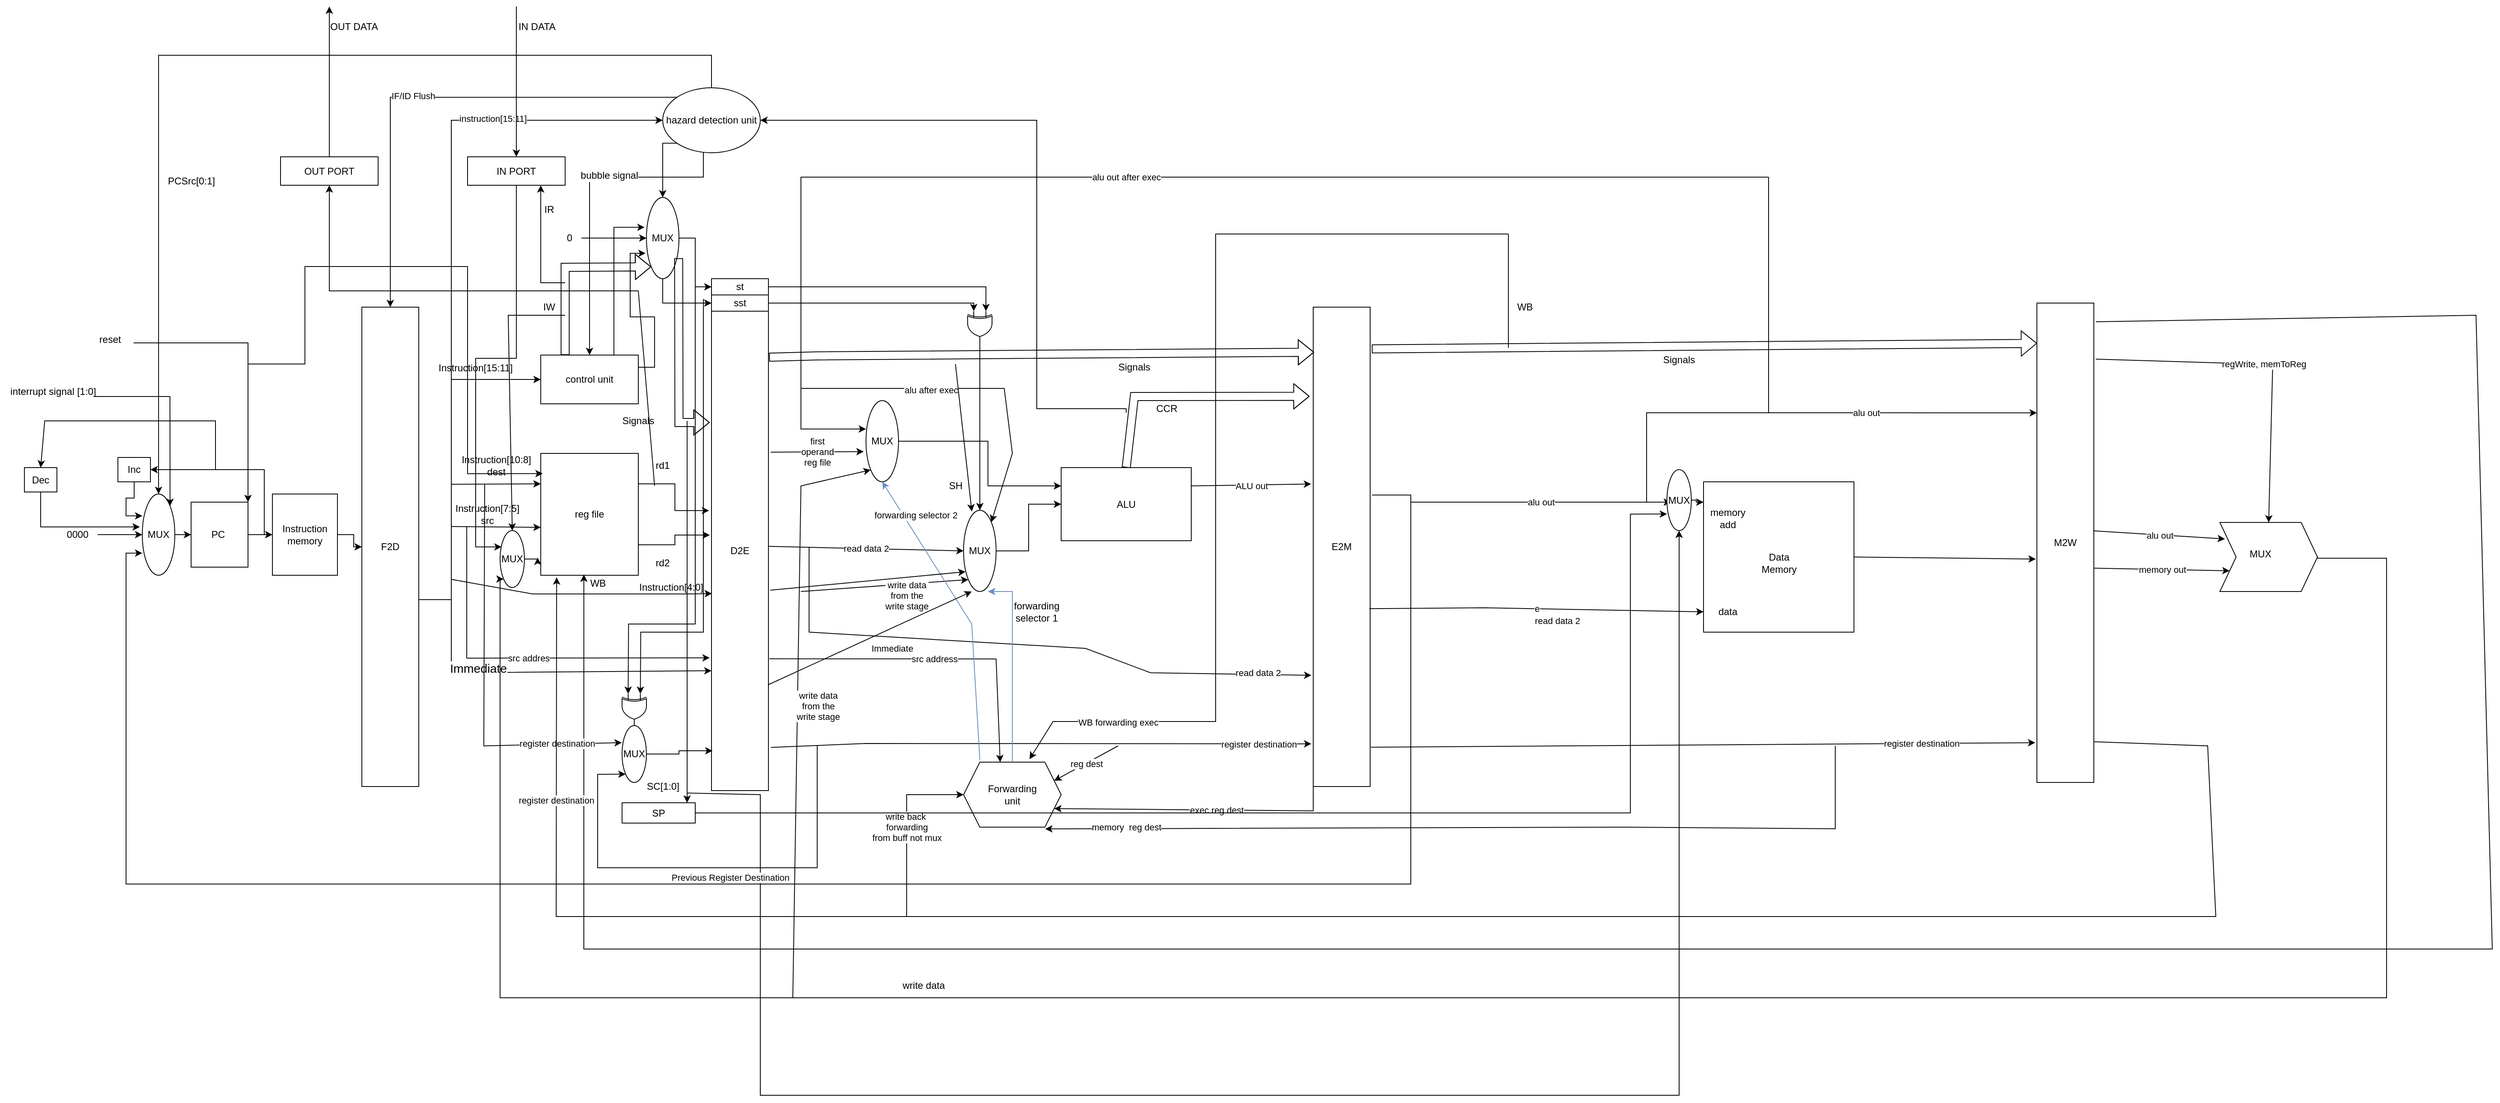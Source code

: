 <mxfile version="20.6.2" type="device"><diagram id="p5TDg2rlK2qyHOar7vgI" name="Page-1"><mxGraphModel dx="913" dy="1560" grid="1" gridSize="10" guides="1" tooltips="1" connect="1" arrows="1" fold="1" page="1" pageScale="1" pageWidth="827" pageHeight="1169" math="0" shadow="0"><root><mxCell id="0"/><mxCell id="1" parent="0"/><mxCell id="n126W8uric8WvCQMiSL4-3" style="edgeStyle=orthogonalEdgeStyle;rounded=0;orthogonalLoop=1;jettySize=auto;html=1;" parent="1" source="n126W8uric8WvCQMiSL4-2" target="n126W8uric8WvCQMiSL4-4" edge="1"><mxGeometry relative="1" as="geometry"><mxPoint x="390" y="-95" as="targetPoint"/></mxGeometry></mxCell><mxCell id="n126W8uric8WvCQMiSL4-2" value="PC&amp;nbsp;" style="rounded=0;whiteSpace=wrap;html=1;" parent="1" vertex="1"><mxGeometry x="340" y="-150" width="70" height="80" as="geometry"/></mxCell><mxCell id="n126W8uric8WvCQMiSL4-5" style="edgeStyle=orthogonalEdgeStyle;rounded=0;orthogonalLoop=1;jettySize=auto;html=1;" parent="1" source="n126W8uric8WvCQMiSL4-4" target="n126W8uric8WvCQMiSL4-6" edge="1"><mxGeometry relative="1" as="geometry"><mxPoint x="610" y="-95" as="targetPoint"/></mxGeometry></mxCell><mxCell id="n126W8uric8WvCQMiSL4-4" value="Instruction memory" style="rounded=0;whiteSpace=wrap;html=1;" parent="1" vertex="1"><mxGeometry x="440" y="-160" width="80" height="100" as="geometry"/></mxCell><mxCell id="gqgyShzYbFUTW74rKtYK-1" style="edgeStyle=orthogonalEdgeStyle;rounded=0;orthogonalLoop=1;jettySize=auto;html=1;entryX=0;entryY=0.5;entryDx=0;entryDy=0;" parent="1" source="n126W8uric8WvCQMiSL4-6" target="n126W8uric8WvCQMiSL4-8" edge="1"><mxGeometry relative="1" as="geometry"><mxPoint x="660" y="-190.0" as="targetPoint"/><Array as="points"><mxPoint x="660" y="-30"/><mxPoint x="660" y="-301"/></Array></mxGeometry></mxCell><mxCell id="n126W8uric8WvCQMiSL4-6" value="F2D" style="rounded=0;whiteSpace=wrap;html=1;" parent="1" vertex="1"><mxGeometry x="550" y="-390" width="70" height="590" as="geometry"/></mxCell><mxCell id="gqgyShzYbFUTW74rKtYK-13" style="edgeStyle=orthogonalEdgeStyle;rounded=0;orthogonalLoop=1;jettySize=auto;html=1;exitX=1;exitY=0.25;exitDx=0;exitDy=0;entryX=-0.025;entryY=0.687;entryDx=0;entryDy=0;entryPerimeter=0;" parent="1" source="n126W8uric8WvCQMiSL4-8" target="4N-oUYuniwm9uYPQTSX7-17" edge="1"><mxGeometry relative="1" as="geometry"/></mxCell><mxCell id="gqgyShzYbFUTW74rKtYK-14" style="edgeStyle=orthogonalEdgeStyle;rounded=0;orthogonalLoop=1;jettySize=auto;html=1;exitX=0.75;exitY=0;exitDx=0;exitDy=0;entryX=-0.056;entryY=0.367;entryDx=0;entryDy=0;entryPerimeter=0;" parent="1" source="n126W8uric8WvCQMiSL4-8" target="4N-oUYuniwm9uYPQTSX7-17" edge="1"><mxGeometry relative="1" as="geometry"><Array as="points"><mxPoint x="860" y="-488"/></Array></mxGeometry></mxCell><mxCell id="n126W8uric8WvCQMiSL4-8" value="control unit" style="rounded=0;whiteSpace=wrap;html=1;" parent="1" vertex="1"><mxGeometry x="770" y="-331" width="120" height="60" as="geometry"/></mxCell><mxCell id="gqgyShzYbFUTW74rKtYK-9" style="edgeStyle=orthogonalEdgeStyle;rounded=0;orthogonalLoop=1;jettySize=auto;html=1;exitX=1;exitY=0.25;exitDx=0;exitDy=0;entryX=-0.043;entryY=0.416;entryDx=0;entryDy=0;entryPerimeter=0;" parent="1" source="n126W8uric8WvCQMiSL4-9" target="gqgyShzYbFUTW74rKtYK-7" edge="1"><mxGeometry relative="1" as="geometry"/></mxCell><mxCell id="gqgyShzYbFUTW74rKtYK-10" style="edgeStyle=orthogonalEdgeStyle;rounded=0;orthogonalLoop=1;jettySize=auto;html=1;exitX=1;exitY=0.75;exitDx=0;exitDy=0;entryX=-0.029;entryY=0.467;entryDx=0;entryDy=0;entryPerimeter=0;" parent="1" source="n126W8uric8WvCQMiSL4-9" target="gqgyShzYbFUTW74rKtYK-7" edge="1"><mxGeometry relative="1" as="geometry"/></mxCell><mxCell id="n126W8uric8WvCQMiSL4-9" value="reg file" style="rounded=0;whiteSpace=wrap;html=1;" parent="1" vertex="1"><mxGeometry x="770" y="-210" width="120" height="150" as="geometry"/></mxCell><mxCell id="4N-oUYuniwm9uYPQTSX7-5" style="edgeStyle=orthogonalEdgeStyle;rounded=0;orthogonalLoop=1;jettySize=auto;html=1;exitX=0;exitY=1;exitDx=0;exitDy=0;entryX=0;entryY=0.5;entryDx=0;entryDy=0;" parent="1" source="n126W8uric8WvCQMiSL4-11" target="6Qo2GlIbSzZsVWFJ3b2N-23" edge="1"><mxGeometry relative="1" as="geometry"><Array as="points"><mxPoint x="660" y="-620"/></Array></mxGeometry></mxCell><mxCell id="4N-oUYuniwm9uYPQTSX7-6" value="instruction[15:11]" style="edgeLabel;html=1;align=center;verticalAlign=middle;resizable=0;points=[];" parent="4N-oUYuniwm9uYPQTSX7-5" vertex="1" connectable="0"><mxGeometry x="0.277" y="2" relative="1" as="geometry"><mxPoint as="offset"/></mxGeometry></mxCell><mxCell id="n126W8uric8WvCQMiSL4-11" value="Instruction[15:11]" style="text;html=1;strokeColor=none;fillColor=none;align=center;verticalAlign=middle;whiteSpace=wrap;rounded=0;" parent="1" vertex="1"><mxGeometry x="660" y="-330" width="60" height="30" as="geometry"/></mxCell><mxCell id="gqgyShzYbFUTW74rKtYK-3" value="" style="endArrow=classic;html=1;rounded=0;entryX=0;entryY=0.25;entryDx=0;entryDy=0;" parent="1" target="n126W8uric8WvCQMiSL4-9" edge="1"><mxGeometry width="50" height="50" relative="1" as="geometry"><mxPoint x="660" y="-172" as="sourcePoint"/><mxPoint x="770" y="-220" as="targetPoint"/><Array as="points"/></mxGeometry></mxCell><mxCell id="gqgyShzYbFUTW74rKtYK-4" value="Instruction[10:8]&lt;br&gt;dest" style="text;html=1;align=center;verticalAlign=middle;resizable=0;points=[];autosize=1;strokeColor=none;fillColor=none;" parent="1" vertex="1"><mxGeometry x="660" y="-215" width="110" height="40" as="geometry"/></mxCell><mxCell id="gqgyShzYbFUTW74rKtYK-5" value="" style="endArrow=classic;html=1;rounded=0;entryX=0;entryY=0.607;entryDx=0;entryDy=0;entryPerimeter=0;" parent="1" target="n126W8uric8WvCQMiSL4-9" edge="1"><mxGeometry width="50" height="50" relative="1" as="geometry"><mxPoint x="660" y="-120" as="sourcePoint"/><mxPoint x="770" y="-150" as="targetPoint"/></mxGeometry></mxCell><mxCell id="gqgyShzYbFUTW74rKtYK-7" value="D2E" style="rounded=0;whiteSpace=wrap;html=1;" parent="1" vertex="1"><mxGeometry x="980" y="-385" width="70" height="590" as="geometry"/></mxCell><mxCell id="XLmhhf_vVz1A_LWR5ULn-1" style="edgeStyle=orthogonalEdgeStyle;rounded=0;orthogonalLoop=1;jettySize=auto;html=1;entryX=0;entryY=0.75;entryDx=0;entryDy=0;entryPerimeter=0;" edge="1" parent="1" source="gqgyShzYbFUTW74rKtYK-11" target="XLmhhf_vVz1A_LWR5ULn-3"><mxGeometry relative="1" as="geometry"><mxPoint x="1270" y="-380" as="targetPoint"/><Array as="points"><mxPoint x="1303" y="-395"/></Array></mxGeometry></mxCell><mxCell id="gqgyShzYbFUTW74rKtYK-11" value="sst" style="rounded=0;whiteSpace=wrap;html=1;" parent="1" vertex="1"><mxGeometry x="980" y="-405" width="70" height="20" as="geometry"/></mxCell><mxCell id="gqgyShzYbFUTW74rKtYK-24" style="edgeStyle=orthogonalEdgeStyle;rounded=0;orthogonalLoop=1;jettySize=auto;html=1;exitX=1;exitY=0.5;exitDx=0;exitDy=0;entryX=0;entryY=0.25;entryDx=0;entryDy=0;fontSize=15;entryPerimeter=0;" parent="1" source="gqgyShzYbFUTW74rKtYK-12" target="XLmhhf_vVz1A_LWR5ULn-3" edge="1"><mxGeometry relative="1" as="geometry"/></mxCell><mxCell id="gqgyShzYbFUTW74rKtYK-12" value="st" style="rounded=0;whiteSpace=wrap;html=1;" parent="1" vertex="1"><mxGeometry x="980" y="-425" width="70" height="20" as="geometry"/></mxCell><mxCell id="gqgyShzYbFUTW74rKtYK-32" style="edgeStyle=orthogonalEdgeStyle;rounded=0;orthogonalLoop=1;jettySize=auto;html=1;entryX=0;entryY=0.727;entryDx=0;entryDy=0;entryPerimeter=0;fontSize=15;exitX=1.034;exitY=0.392;exitDx=0;exitDy=0;exitPerimeter=0;" parent="1" source="6Qo2GlIbSzZsVWFJ3b2N-3" target="gqgyShzYbFUTW74rKtYK-26" edge="1"><mxGeometry relative="1" as="geometry"><Array as="points"><mxPoint x="1840" y="-159"/><mxPoint x="1840" y="320"/><mxPoint x="260" y="320"/><mxPoint x="260" y="-87"/></Array><mxPoint x="1820" y="-170" as="sourcePoint"/></mxGeometry></mxCell><mxCell id="gqgyShzYbFUTW74rKtYK-16" value="ALU" style="rounded=0;whiteSpace=wrap;html=1;" parent="1" vertex="1"><mxGeometry x="1410" y="-192.5" width="160" height="90" as="geometry"/></mxCell><mxCell id="gqgyShzYbFUTW74rKtYK-18" style="edgeStyle=orthogonalEdgeStyle;rounded=0;orthogonalLoop=1;jettySize=auto;html=1;entryX=0;entryY=0.5;entryDx=0;entryDy=0;" parent="1" source="gqgyShzYbFUTW74rKtYK-17" target="gqgyShzYbFUTW74rKtYK-16" edge="1"><mxGeometry relative="1" as="geometry"><mxPoint x="1230" y="-180" as="targetPoint"/></mxGeometry></mxCell><mxCell id="gqgyShzYbFUTW74rKtYK-17" value="MUX" style="ellipse;whiteSpace=wrap;html=1;" parent="1" vertex="1"><mxGeometry x="1290" y="-140" width="40" height="100" as="geometry"/></mxCell><mxCell id="gqgyShzYbFUTW74rKtYK-21" value="" style="endArrow=classic;html=1;rounded=0;entryX=0;entryY=0.75;entryDx=0;entryDy=0;" parent="1" target="gqgyShzYbFUTW74rKtYK-7" edge="1"><mxGeometry width="50" height="50" relative="1" as="geometry"><mxPoint x="660" y="-100" as="sourcePoint"/><mxPoint x="1160" y="-110" as="targetPoint"/><Array as="points"><mxPoint x="660" y="60"/></Array></mxGeometry></mxCell><mxCell id="gqgyShzYbFUTW74rKtYK-23" value="Immediate" style="edgeLabel;html=1;align=center;verticalAlign=middle;resizable=0;points=[];fontSize=15;" parent="gqgyShzYbFUTW74rKtYK-21" vertex="1" connectable="0"><mxGeometry x="-0.198" y="6" relative="1" as="geometry"><mxPoint as="offset"/></mxGeometry></mxCell><mxCell id="gqgyShzYbFUTW74rKtYK-27" style="edgeStyle=orthogonalEdgeStyle;rounded=0;orthogonalLoop=1;jettySize=auto;html=1;entryX=0;entryY=0.5;entryDx=0;entryDy=0;fontSize=15;" parent="1" source="gqgyShzYbFUTW74rKtYK-26" target="n126W8uric8WvCQMiSL4-2" edge="1"><mxGeometry relative="1" as="geometry"/></mxCell><mxCell id="gqgyShzYbFUTW74rKtYK-26" value="MUX" style="ellipse;whiteSpace=wrap;html=1;" parent="1" vertex="1"><mxGeometry x="280" y="-160" width="40" height="100" as="geometry"/></mxCell><mxCell id="gqgyShzYbFUTW74rKtYK-30" style="edgeStyle=orthogonalEdgeStyle;rounded=0;orthogonalLoop=1;jettySize=auto;html=1;exitX=0.5;exitY=1;exitDx=0;exitDy=0;entryX=0;entryY=0.269;entryDx=0;entryDy=0;entryPerimeter=0;fontSize=15;" parent="1" source="gqgyShzYbFUTW74rKtYK-28" target="gqgyShzYbFUTW74rKtYK-26" edge="1"><mxGeometry relative="1" as="geometry"/></mxCell><mxCell id="gqgyShzYbFUTW74rKtYK-28" value="Inc" style="rounded=0;whiteSpace=wrap;html=1;" parent="1" vertex="1"><mxGeometry x="250" y="-205" width="40" height="30" as="geometry"/></mxCell><mxCell id="gqgyShzYbFUTW74rKtYK-29" value="" style="endArrow=classic;html=1;rounded=0;fontSize=15;entryX=1;entryY=0.5;entryDx=0;entryDy=0;" parent="1" target="gqgyShzYbFUTW74rKtYK-28" edge="1"><mxGeometry width="50" height="50" relative="1" as="geometry"><mxPoint x="430" y="-110" as="sourcePoint"/><mxPoint x="430" y="-225" as="targetPoint"/><Array as="points"><mxPoint x="430" y="-190"/><mxPoint x="410" y="-190"/><mxPoint x="360" y="-190"/></Array></mxGeometry></mxCell><mxCell id="6Qo2GlIbSzZsVWFJ3b2N-1" value="&lt;div&gt;Instruction[7:5]&lt;/div&gt;src" style="text;html=1;align=center;verticalAlign=middle;resizable=0;points=[];autosize=1;strokeColor=none;fillColor=none;" parent="1" vertex="1"><mxGeometry x="654" y="-155" width="100" height="40" as="geometry"/></mxCell><mxCell id="6Qo2GlIbSzZsVWFJ3b2N-3" value="E2M" style="rounded=0;whiteSpace=wrap;html=1;" parent="1" vertex="1"><mxGeometry x="1720" y="-390" width="70" height="590" as="geometry"/></mxCell><mxCell id="6Qo2GlIbSzZsVWFJ3b2N-13" style="edgeStyle=orthogonalEdgeStyle;rounded=0;orthogonalLoop=1;jettySize=auto;html=1;entryX=0;entryY=0.75;entryDx=0;entryDy=0;entryPerimeter=0;" parent="1" edge="1"><mxGeometry relative="1" as="geometry"><mxPoint x="2053" y="-254.5" as="targetPoint"/></mxGeometry></mxCell><mxCell id="6Qo2GlIbSzZsVWFJ3b2N-21" value="PCSrc[0:1]" style="text;html=1;align=center;verticalAlign=middle;resizable=0;points=[];autosize=1;strokeColor=none;fillColor=none;" parent="1" vertex="1"><mxGeometry x="300" y="-560" width="80" height="30" as="geometry"/></mxCell><mxCell id="6Qo2GlIbSzZsVWFJ3b2N-22" value="M2W" style="rounded=0;whiteSpace=wrap;html=1;" parent="1" vertex="1"><mxGeometry x="2610" y="-395" width="70" height="590" as="geometry"/></mxCell><mxCell id="4N-oUYuniwm9uYPQTSX7-13" style="edgeStyle=orthogonalEdgeStyle;rounded=0;orthogonalLoop=1;jettySize=auto;html=1;entryX=0.5;entryY=0;entryDx=0;entryDy=0;" parent="1" source="6Qo2GlIbSzZsVWFJ3b2N-23" target="gqgyShzYbFUTW74rKtYK-26" edge="1"><mxGeometry relative="1" as="geometry"><Array as="points"><mxPoint x="980" y="-700"/><mxPoint x="300" y="-700"/></Array></mxGeometry></mxCell><mxCell id="4N-oUYuniwm9uYPQTSX7-14" style="edgeStyle=orthogonalEdgeStyle;rounded=0;orthogonalLoop=1;jettySize=auto;html=1;exitX=0;exitY=0;exitDx=0;exitDy=0;entryX=0.5;entryY=0;entryDx=0;entryDy=0;" parent="1" source="6Qo2GlIbSzZsVWFJ3b2N-23" target="n126W8uric8WvCQMiSL4-6" edge="1"><mxGeometry relative="1" as="geometry"/></mxCell><mxCell id="4N-oUYuniwm9uYPQTSX7-16" value="IF/ID Flush" style="edgeLabel;html=1;align=center;verticalAlign=middle;resizable=0;points=[];" parent="4N-oUYuniwm9uYPQTSX7-14" vertex="1" connectable="0"><mxGeometry x="0.063" y="-2" relative="1" as="geometry"><mxPoint as="offset"/></mxGeometry></mxCell><mxCell id="4N-oUYuniwm9uYPQTSX7-20" style="edgeStyle=orthogonalEdgeStyle;rounded=0;orthogonalLoop=1;jettySize=auto;html=1;exitX=0;exitY=1;exitDx=0;exitDy=0;entryX=0.5;entryY=0;entryDx=0;entryDy=0;" parent="1" source="6Qo2GlIbSzZsVWFJ3b2N-23" target="4N-oUYuniwm9uYPQTSX7-17" edge="1"><mxGeometry relative="1" as="geometry"><mxPoint x="930" y="-554.75" as="targetPoint"/><Array as="points"><mxPoint x="920" y="-592"/></Array></mxGeometry></mxCell><mxCell id="4N-oUYuniwm9uYPQTSX7-53" style="edgeStyle=orthogonalEdgeStyle;rounded=0;orthogonalLoop=1;jettySize=auto;html=1;entryX=0.5;entryY=0;entryDx=0;entryDy=0;" parent="1" source="6Qo2GlIbSzZsVWFJ3b2N-23" target="n126W8uric8WvCQMiSL4-8" edge="1"><mxGeometry relative="1" as="geometry"><Array as="points"><mxPoint x="970" y="-550"/><mxPoint x="830" y="-550"/></Array></mxGeometry></mxCell><mxCell id="4N-oUYuniwm9uYPQTSX7-54" value="&lt;font style=&quot;font-size: 12px;&quot;&gt;bubble signal&lt;/font&gt;" style="edgeLabel;html=1;align=center;verticalAlign=middle;resizable=0;points=[];" parent="4N-oUYuniwm9uYPQTSX7-53" vertex="1" connectable="0"><mxGeometry x="-0.254" y="-2" relative="1" as="geometry"><mxPoint x="-1" as="offset"/></mxGeometry></mxCell><mxCell id="6Qo2GlIbSzZsVWFJ3b2N-23" value="hazard detection unit" style="ellipse;whiteSpace=wrap;html=1;" parent="1" vertex="1"><mxGeometry x="920" y="-660" width="120" height="80" as="geometry"/></mxCell><mxCell id="6Qo2GlIbSzZsVWFJ3b2N-24" value="" style="endArrow=classic;html=1;rounded=0;exitX=1.035;exitY=0.039;exitDx=0;exitDy=0;exitPerimeter=0;entryX=0.442;entryY=0.994;entryDx=0;entryDy=0;entryPerimeter=0;" parent="1" source="6Qo2GlIbSzZsVWFJ3b2N-22" target="n126W8uric8WvCQMiSL4-9" edge="1"><mxGeometry width="50" height="50" relative="1" as="geometry"><mxPoint x="2110" y="-320" as="sourcePoint"/><mxPoint x="830" y="-80" as="targetPoint"/><Array as="points"><mxPoint x="3150" y="-380"/><mxPoint x="3170" y="400"/><mxPoint x="2150" y="400"/><mxPoint x="1350" y="400"/><mxPoint x="823" y="400"/></Array></mxGeometry></mxCell><mxCell id="6Qo2GlIbSzZsVWFJ3b2N-25" value="WB" style="text;html=1;align=center;verticalAlign=middle;resizable=0;points=[];autosize=1;strokeColor=none;fillColor=none;" parent="1" vertex="1"><mxGeometry x="820" y="-65" width="40" height="30" as="geometry"/></mxCell><mxCell id="6Qo2GlIbSzZsVWFJ3b2N-31" value="" style="endArrow=classic;html=1;rounded=0;exitX=0.373;exitY=1.075;exitDx=0;exitDy=0;exitPerimeter=0;entryX=-0.011;entryY=0.3;entryDx=0;entryDy=0;entryPerimeter=0;" parent="1" source="gqgyShzYbFUTW74rKtYK-4" target="XLmhhf_vVz1A_LWR5ULn-7" edge="1"><mxGeometry width="50" height="50" relative="1" as="geometry"><mxPoint x="700" y="-80" as="sourcePoint"/><mxPoint x="840" y="150" as="targetPoint"/><Array as="points"><mxPoint x="700" y="150"/></Array></mxGeometry></mxCell><mxCell id="6Qo2GlIbSzZsVWFJ3b2N-32" value="&lt;div&gt;register destination&lt;/div&gt;" style="edgeLabel;html=1;align=center;verticalAlign=middle;resizable=0;points=[];" parent="6Qo2GlIbSzZsVWFJ3b2N-31" vertex="1" connectable="0"><mxGeometry x="0.805" relative="1" as="geometry"><mxPoint x="-32" as="offset"/></mxGeometry></mxCell><mxCell id="6Qo2GlIbSzZsVWFJ3b2N-33" value="" style="endArrow=classic;html=1;rounded=0;entryX=-0.033;entryY=0.911;entryDx=0;entryDy=0;entryPerimeter=0;exitX=1.043;exitY=0.91;exitDx=0;exitDy=0;exitPerimeter=0;" parent="1" source="gqgyShzYbFUTW74rKtYK-7" target="6Qo2GlIbSzZsVWFJ3b2N-3" edge="1"><mxGeometry width="50" height="50" relative="1" as="geometry"><mxPoint x="1161.7" y="-110.0" as="sourcePoint"/><mxPoint x="1406.57" y="182.67" as="targetPoint"/><Array as="points"><mxPoint x="1170" y="147"/></Array></mxGeometry></mxCell><mxCell id="6Qo2GlIbSzZsVWFJ3b2N-34" value="&lt;div&gt;register destination&lt;/div&gt;" style="edgeLabel;html=1;align=center;verticalAlign=middle;resizable=0;points=[];" parent="6Qo2GlIbSzZsVWFJ3b2N-33" vertex="1" connectable="0"><mxGeometry x="0.805" relative="1" as="geometry"><mxPoint as="offset"/></mxGeometry></mxCell><mxCell id="6Qo2GlIbSzZsVWFJ3b2N-35" value="" style="endArrow=classic;html=1;rounded=0;entryX=-0.029;entryY=0.917;entryDx=0;entryDy=0;entryPerimeter=0;exitX=1.014;exitY=0.918;exitDx=0;exitDy=0;exitPerimeter=0;" parent="1" source="6Qo2GlIbSzZsVWFJ3b2N-3" target="6Qo2GlIbSzZsVWFJ3b2N-22" edge="1"><mxGeometry width="50" height="50" relative="1" as="geometry"><mxPoint x="1630" y="150" as="sourcePoint"/><mxPoint x="2000" y="150.59" as="targetPoint"/><Array as="points"/></mxGeometry></mxCell><mxCell id="6Qo2GlIbSzZsVWFJ3b2N-36" value="&lt;div&gt;register destination&lt;/div&gt;" style="edgeLabel;html=1;align=center;verticalAlign=middle;resizable=0;points=[];" parent="6Qo2GlIbSzZsVWFJ3b2N-35" vertex="1" connectable="0"><mxGeometry x="0.805" relative="1" as="geometry"><mxPoint x="-61" as="offset"/></mxGeometry></mxCell><mxCell id="6Qo2GlIbSzZsVWFJ3b2N-37" value="" style="endArrow=classic;html=1;rounded=0;entryX=0.163;entryY=1.017;entryDx=0;entryDy=0;entryPerimeter=0;exitX=1;exitY=0.915;exitDx=0;exitDy=0;exitPerimeter=0;" parent="1" source="6Qo2GlIbSzZsVWFJ3b2N-22" target="n126W8uric8WvCQMiSL4-9" edge="1"><mxGeometry width="50" height="50" relative="1" as="geometry"><mxPoint x="2090" y="150" as="sourcePoint"/><mxPoint x="2100" y="370" as="targetPoint"/><Array as="points"><mxPoint x="2820" y="150"/><mxPoint x="2830" y="360"/><mxPoint x="2120" y="360"/><mxPoint x="1420" y="360"/><mxPoint x="789" y="360"/></Array></mxGeometry></mxCell><mxCell id="6Qo2GlIbSzZsVWFJ3b2N-38" value="&lt;div&gt;register destination&lt;/div&gt;" style="edgeLabel;html=1;align=center;verticalAlign=middle;resizable=0;points=[];" parent="6Qo2GlIbSzZsVWFJ3b2N-37" vertex="1" connectable="0"><mxGeometry x="0.805" relative="1" as="geometry"><mxPoint as="offset"/></mxGeometry></mxCell><mxCell id="XMgfUmro6Hb3yZxXnUfc-4" value="rd1" style="text;html=1;strokeColor=none;fillColor=none;align=center;verticalAlign=middle;whiteSpace=wrap;rounded=0;" parent="1" vertex="1"><mxGeometry x="890" y="-210" width="60" height="30" as="geometry"/></mxCell><mxCell id="XMgfUmro6Hb3yZxXnUfc-5" value="rd2" style="text;html=1;strokeColor=none;fillColor=none;align=center;verticalAlign=middle;whiteSpace=wrap;rounded=0;" parent="1" vertex="1"><mxGeometry x="890" y="-90" width="60" height="30" as="geometry"/></mxCell><mxCell id="4N-oUYuniwm9uYPQTSX7-12" style="edgeStyle=orthogonalEdgeStyle;rounded=0;orthogonalLoop=1;jettySize=auto;html=1;entryX=1;entryY=0.5;entryDx=0;entryDy=0;" parent="1" target="6Qo2GlIbSzZsVWFJ3b2N-23" edge="1"><mxGeometry relative="1" as="geometry"><Array as="points"><mxPoint x="1490" y="-265"/><mxPoint x="1380" y="-265"/><mxPoint x="1380" y="-620"/></Array><mxPoint x="1490" y="-260" as="sourcePoint"/></mxGeometry></mxCell><mxCell id="XMgfUmro6Hb3yZxXnUfc-20" value="&lt;div&gt;CCR&lt;/div&gt;" style="text;html=1;strokeColor=none;fillColor=none;align=center;verticalAlign=middle;whiteSpace=wrap;rounded=0;" parent="1" vertex="1"><mxGeometry x="1510" y="-280" width="60" height="30" as="geometry"/></mxCell><mxCell id="XMgfUmro6Hb3yZxXnUfc-22" value="" style="shape=flexArrow;endArrow=classic;html=1;rounded=0;entryX=-0.064;entryY=0.186;entryDx=0;entryDy=0;entryPerimeter=0;exitX=0.5;exitY=0;exitDx=0;exitDy=0;" parent="1" source="gqgyShzYbFUTW74rKtYK-16" target="6Qo2GlIbSzZsVWFJ3b2N-3" edge="1"><mxGeometry width="50" height="50" relative="1" as="geometry"><mxPoint x="1370" y="-230" as="sourcePoint"/><mxPoint x="1370" y="-24.289" as="targetPoint"/><Array as="points"><mxPoint x="1500" y="-280"/></Array></mxGeometry></mxCell><mxCell id="XMgfUmro6Hb3yZxXnUfc-23" value="" style="whiteSpace=wrap;html=1;aspect=fixed;" parent="1" vertex="1"><mxGeometry x="2200" y="-175" width="185" height="185" as="geometry"/></mxCell><mxCell id="XMgfUmro6Hb3yZxXnUfc-24" value="&lt;div&gt;Data&lt;/div&gt;&lt;div&gt;Memory&lt;br&gt;&lt;/div&gt;" style="text;html=1;strokeColor=none;fillColor=none;align=center;verticalAlign=middle;whiteSpace=wrap;rounded=0;" parent="1" vertex="1"><mxGeometry x="2252.5" y="-102.5" width="80" height="55" as="geometry"/></mxCell><mxCell id="XMgfUmro6Hb3yZxXnUfc-27" value="" style="shape=flexArrow;endArrow=classic;html=1;rounded=0;entryX=0;entryY=1;entryDx=0;entryDy=0;exitX=0.25;exitY=0;exitDx=0;exitDy=0;" parent="1" source="n126W8uric8WvCQMiSL4-8" target="4N-oUYuniwm9uYPQTSX7-17" edge="1"><mxGeometry width="50" height="50" relative="1" as="geometry"><mxPoint x="810" y="-270" as="sourcePoint"/><mxPoint x="910" y="-260" as="targetPoint"/><Array as="points"><mxPoint x="800" y="-439"/></Array></mxGeometry></mxCell><mxCell id="XMgfUmro6Hb3yZxXnUfc-28" value="Signals" style="text;html=1;strokeColor=none;fillColor=none;align=center;verticalAlign=middle;whiteSpace=wrap;rounded=0;" parent="1" vertex="1"><mxGeometry x="860" y="-265" width="60" height="30" as="geometry"/></mxCell><mxCell id="XMgfUmro6Hb3yZxXnUfc-29" value="" style="shape=flexArrow;endArrow=classic;html=1;rounded=0;entryX=0.016;entryY=0.094;entryDx=0;entryDy=0;exitX=1.012;exitY=0.096;exitDx=0;exitDy=0;exitPerimeter=0;entryPerimeter=0;" parent="1" source="gqgyShzYbFUTW74rKtYK-7" target="6Qo2GlIbSzZsVWFJ3b2N-3" edge="1"><mxGeometry width="50" height="50" relative="1" as="geometry"><mxPoint x="1110" y="-334" as="sourcePoint"/><mxPoint x="1530.0" y="-445" as="targetPoint"/><Array as="points"><mxPoint x="1110" y="-330"/></Array></mxGeometry></mxCell><mxCell id="XMgfUmro6Hb3yZxXnUfc-30" value="Signals" style="text;html=1;strokeColor=none;fillColor=none;align=center;verticalAlign=middle;whiteSpace=wrap;rounded=0;" parent="1" vertex="1"><mxGeometry x="1470" y="-331" width="60" height="30" as="geometry"/></mxCell><mxCell id="XMgfUmro6Hb3yZxXnUfc-32" value="" style="shape=flexArrow;endArrow=classic;html=1;rounded=0;entryX=0.003;entryY=0.084;entryDx=0;entryDy=0;entryPerimeter=0;exitX=1.028;exitY=0.087;exitDx=0;exitDy=0;exitPerimeter=0;" parent="1" source="6Qo2GlIbSzZsVWFJ3b2N-3" target="6Qo2GlIbSzZsVWFJ3b2N-22" edge="1"><mxGeometry width="50" height="50" relative="1" as="geometry"><mxPoint x="1630" y="-340" as="sourcePoint"/><mxPoint x="2134.68" y="-340.0" as="targetPoint"/><Array as="points"/></mxGeometry></mxCell><mxCell id="XMgfUmro6Hb3yZxXnUfc-33" value="Signals" style="text;html=1;strokeColor=none;fillColor=none;align=center;verticalAlign=middle;whiteSpace=wrap;rounded=0;" parent="1" vertex="1"><mxGeometry x="2140" y="-340" width="60" height="30" as="geometry"/></mxCell><mxCell id="XMgfUmro6Hb3yZxXnUfc-35" value="data" style="text;html=1;strokeColor=none;fillColor=none;align=center;verticalAlign=middle;whiteSpace=wrap;rounded=0;" parent="1" vertex="1"><mxGeometry x="2200" y="-30" width="60" height="30" as="geometry"/></mxCell><mxCell id="XMgfUmro6Hb3yZxXnUfc-36" value="s" style="endArrow=classic;html=1;rounded=0;" parent="1" edge="1"><mxGeometry relative="1" as="geometry"><mxPoint x="1840" y="-150" as="sourcePoint"/><mxPoint x="2160" y="-150" as="targetPoint"/><Array as="points"><mxPoint x="1900" y="-150"/><mxPoint x="2090" y="-150"/><mxPoint x="2130" y="-150"/></Array></mxGeometry></mxCell><mxCell id="XMgfUmro6Hb3yZxXnUfc-37" value="alu out" style="edgeLabel;resizable=0;html=1;align=center;verticalAlign=middle;" parent="XMgfUmro6Hb3yZxXnUfc-36" connectable="0" vertex="1"><mxGeometry relative="1" as="geometry"><mxPoint as="offset"/></mxGeometry></mxCell><mxCell id="XMgfUmro6Hb3yZxXnUfc-41" value="e" style="endArrow=classic;html=1;rounded=0;entryX=0;entryY=0.5;entryDx=0;entryDy=0;" parent="1" target="gqgyShzYbFUTW74rKtYK-17" edge="1"><mxGeometry relative="1" as="geometry"><mxPoint x="1050" y="-95.59" as="sourcePoint"/><mxPoint x="1150" y="-95.59" as="targetPoint"/></mxGeometry></mxCell><mxCell id="XMgfUmro6Hb3yZxXnUfc-42" value="read data 2" style="edgeLabel;resizable=0;html=1;align=center;verticalAlign=middle;" parent="XMgfUmro6Hb3yZxXnUfc-41" connectable="0" vertex="1"><mxGeometry relative="1" as="geometry"/></mxCell><mxCell id="XMgfUmro6Hb3yZxXnUfc-43" value="" style="endArrow=classic;html=1;rounded=0;entryX=-0.033;entryY=0.768;entryDx=0;entryDy=0;entryPerimeter=0;" parent="1" target="6Qo2GlIbSzZsVWFJ3b2N-3" edge="1"><mxGeometry relative="1" as="geometry"><mxPoint x="1100" y="-95" as="sourcePoint"/><mxPoint x="1550" y="90" as="targetPoint"/><Array as="points"><mxPoint x="1100" y="10"/><mxPoint x="1440" y="30"/><mxPoint x="1520" y="60"/></Array></mxGeometry></mxCell><mxCell id="XMgfUmro6Hb3yZxXnUfc-44" value="read data 2" style="edgeLabel;resizable=0;html=1;align=center;verticalAlign=middle;" parent="XMgfUmro6Hb3yZxXnUfc-43" connectable="0" vertex="1"><mxGeometry relative="1" as="geometry"><mxPoint x="293" y="35" as="offset"/></mxGeometry></mxCell><mxCell id="XMgfUmro6Hb3yZxXnUfc-45" value="e" style="endArrow=classic;html=1;rounded=0;exitX=0.986;exitY=0.629;exitDx=0;exitDy=0;exitPerimeter=0;entryX=0;entryY=0.5;entryDx=0;entryDy=0;" parent="1" source="6Qo2GlIbSzZsVWFJ3b2N-3" target="XMgfUmro6Hb3yZxXnUfc-35" edge="1"><mxGeometry relative="1" as="geometry"><mxPoint x="1630" y="-30.0" as="sourcePoint"/><mxPoint x="1940" y="-50" as="targetPoint"/><Array as="points"><mxPoint x="1930" y="-20"/></Array></mxGeometry></mxCell><mxCell id="XMgfUmro6Hb3yZxXnUfc-46" value="read data 2" style="edgeLabel;resizable=0;html=1;align=center;verticalAlign=middle;" parent="XMgfUmro6Hb3yZxXnUfc-45" connectable="0" vertex="1"><mxGeometry relative="1" as="geometry"><mxPoint x="25" y="15" as="offset"/></mxGeometry></mxCell><mxCell id="XMgfUmro6Hb3yZxXnUfc-57" style="edgeStyle=orthogonalEdgeStyle;rounded=0;orthogonalLoop=1;jettySize=auto;html=1;exitX=1;exitY=0.5;exitDx=0;exitDy=0;entryX=0;entryY=1;entryDx=0;entryDy=0;" parent="1" source="XMgfUmro6Hb3yZxXnUfc-48" target="_7zGS4_aw3WbdQxbXwmU-8" edge="1"><mxGeometry relative="1" as="geometry"><mxPoint x="720" y="-10" as="targetPoint"/><Array as="points"><mxPoint x="2955" y="-81"/><mxPoint x="3040" y="-81"/><mxPoint x="3040" y="460"/><mxPoint x="720" y="460"/><mxPoint x="720" y="-55"/></Array></mxGeometry></mxCell><mxCell id="XMgfUmro6Hb3yZxXnUfc-48" value="" style="shape=step;perimeter=stepPerimeter;whiteSpace=wrap;html=1;fixedSize=1;" parent="1" vertex="1"><mxGeometry x="2835" y="-125" width="120" height="85" as="geometry"/></mxCell><mxCell id="XMgfUmro6Hb3yZxXnUfc-49" value="MUX" style="text;html=1;strokeColor=none;fillColor=none;align=center;verticalAlign=middle;whiteSpace=wrap;rounded=0;" parent="1" vertex="1"><mxGeometry x="2855" y="-101.5" width="60" height="30" as="geometry"/></mxCell><mxCell id="XMgfUmro6Hb3yZxXnUfc-58" value="&lt;div&gt;write data&lt;/div&gt;" style="text;html=1;strokeColor=none;fillColor=none;align=center;verticalAlign=middle;whiteSpace=wrap;rounded=0;" parent="1" vertex="1"><mxGeometry x="1211" y="430" width="60" height="30" as="geometry"/></mxCell><mxCell id="XMgfUmro6Hb3yZxXnUfc-62" value="" style="endArrow=classic;html=1;rounded=0;exitX=1.034;exitY=0.117;exitDx=0;exitDy=0;exitPerimeter=0;entryX=0.5;entryY=0;entryDx=0;entryDy=0;" parent="1" source="6Qo2GlIbSzZsVWFJ3b2N-22" target="XMgfUmro6Hb3yZxXnUfc-48" edge="1"><mxGeometry relative="1" as="geometry"><mxPoint x="2536.76" y="-363.41" as="sourcePoint"/><mxPoint x="2880" y="-320" as="targetPoint"/><Array as="points"><mxPoint x="2880" y="-320"/><mxPoint x="2900" y="-320"/></Array></mxGeometry></mxCell><mxCell id="XMgfUmro6Hb3yZxXnUfc-63" value="regWrite, memToReg" style="edgeLabel;resizable=0;html=1;align=center;verticalAlign=middle;" parent="XMgfUmro6Hb3yZxXnUfc-62" connectable="0" vertex="1"><mxGeometry relative="1" as="geometry"/></mxCell><mxCell id="XMgfUmro6Hb3yZxXnUfc-64" value="" style="shape=hexagon;perimeter=hexagonPerimeter2;whiteSpace=wrap;html=1;fixedSize=1;" parent="1" vertex="1"><mxGeometry x="1290" y="170" width="120" height="80" as="geometry"/></mxCell><mxCell id="XMgfUmro6Hb3yZxXnUfc-65" value="&lt;div&gt;Forwarding unit&lt;/div&gt;" style="text;html=1;strokeColor=none;fillColor=none;align=center;verticalAlign=middle;whiteSpace=wrap;rounded=0;" parent="1" vertex="1"><mxGeometry x="1320" y="195" width="60" height="30" as="geometry"/></mxCell><mxCell id="XMgfUmro6Hb3yZxXnUfc-66" value="" style="endArrow=classic;html=1;rounded=0;entryX=1;entryY=0.75;entryDx=0;entryDy=0;" parent="1" target="XMgfUmro6Hb3yZxXnUfc-64" edge="1"><mxGeometry relative="1" as="geometry"><mxPoint x="1720" y="150" as="sourcePoint"/><mxPoint x="1830" y="200" as="targetPoint"/><Array as="points"><mxPoint x="1720" y="220"/><mxPoint x="1720" y="230"/></Array></mxGeometry></mxCell><mxCell id="XMgfUmro6Hb3yZxXnUfc-67" value="&lt;div&gt;exec reg dest&lt;/div&gt;" style="edgeLabel;resizable=0;html=1;align=center;verticalAlign=middle;" parent="XMgfUmro6Hb3yZxXnUfc-66" connectable="0" vertex="1"><mxGeometry relative="1" as="geometry"/></mxCell><mxCell id="XMgfUmro6Hb3yZxXnUfc-68" value="" style="endArrow=classic;html=1;rounded=0;entryX=0.836;entryY=1.027;entryDx=0;entryDy=0;entryPerimeter=0;" parent="1" target="XMgfUmro6Hb3yZxXnUfc-64" edge="1"><mxGeometry relative="1" as="geometry"><mxPoint x="2362" y="150" as="sourcePoint"/><mxPoint x="1779.999" y="227.143" as="targetPoint"/><Array as="points"><mxPoint x="2362" y="252"/><mxPoint x="2100" y="250"/></Array></mxGeometry></mxCell><mxCell id="XMgfUmro6Hb3yZxXnUfc-69" value="memory&amp;nbsp; reg dest" style="edgeLabel;resizable=0;html=1;align=center;verticalAlign=middle;" parent="XMgfUmro6Hb3yZxXnUfc-68" connectable="0" vertex="1"><mxGeometry relative="1" as="geometry"><mxPoint x="-437" y="-1" as="offset"/></mxGeometry></mxCell><mxCell id="XMgfUmro6Hb3yZxXnUfc-76" value="" style="endArrow=classic;html=1;rounded=0;entryX=-0.031;entryY=0.723;entryDx=0;entryDy=0;entryPerimeter=0;" parent="1" target="gqgyShzYbFUTW74rKtYK-7" edge="1"><mxGeometry relative="1" as="geometry"><mxPoint x="679" y="-120" as="sourcePoint"/><mxPoint x="970" y="40" as="targetPoint"/><Array as="points"><mxPoint x="679" y="42"/></Array></mxGeometry></mxCell><mxCell id="XMgfUmro6Hb3yZxXnUfc-77" value="src addres" style="edgeLabel;resizable=0;html=1;align=center;verticalAlign=middle;" parent="XMgfUmro6Hb3yZxXnUfc-76" connectable="0" vertex="1"><mxGeometry relative="1" as="geometry"><mxPoint x="7" as="offset"/></mxGeometry></mxCell><mxCell id="XMgfUmro6Hb3yZxXnUfc-78" value="" style="endArrow=classic;html=1;rounded=0;exitX=1.017;exitY=0.725;exitDx=0;exitDy=0;exitPerimeter=0;entryX=0.375;entryY=0;entryDx=0;entryDy=0;" parent="1" source="gqgyShzYbFUTW74rKtYK-7" target="XMgfUmro6Hb3yZxXnUfc-64" edge="1"><mxGeometry relative="1" as="geometry"><mxPoint x="1110" y="60" as="sourcePoint"/><mxPoint x="1210" y="60" as="targetPoint"/><Array as="points"><mxPoint x="1330" y="43"/></Array></mxGeometry></mxCell><mxCell id="XMgfUmro6Hb3yZxXnUfc-79" value="src address" style="edgeLabel;resizable=0;html=1;align=center;verticalAlign=middle;" parent="XMgfUmro6Hb3yZxXnUfc-78" connectable="0" vertex="1"><mxGeometry relative="1" as="geometry"/></mxCell><mxCell id="XMgfUmro6Hb3yZxXnUfc-82" value="" style="endArrow=classic;html=1;rounded=0;entryX=0.676;entryY=-0.046;entryDx=0;entryDy=0;entryPerimeter=0;" parent="1" target="XMgfUmro6Hb3yZxXnUfc-64" edge="1"><mxGeometry relative="1" as="geometry"><mxPoint x="1960" y="-480" as="sourcePoint"/><mxPoint x="1480" y="100" as="targetPoint"/><Array as="points"><mxPoint x="1680" y="-480"/><mxPoint x="1600" y="-480"/><mxPoint x="1600" y="120"/><mxPoint x="1400" y="120"/></Array></mxGeometry></mxCell><mxCell id="XMgfUmro6Hb3yZxXnUfc-83" value="WB forwarding exec" style="edgeLabel;resizable=0;html=1;align=center;verticalAlign=middle;" parent="XMgfUmro6Hb3yZxXnUfc-82" connectable="0" vertex="1"><mxGeometry relative="1" as="geometry"><mxPoint x="-120" y="353" as="offset"/></mxGeometry></mxCell><mxCell id="XMgfUmro6Hb3yZxXnUfc-84" value="" style="endArrow=classic;html=1;rounded=0;entryX=0;entryY=0.5;entryDx=0;entryDy=0;" parent="1" target="XMgfUmro6Hb3yZxXnUfc-64" edge="1"><mxGeometry relative="1" as="geometry"><mxPoint x="1220" y="360" as="sourcePoint"/><mxPoint x="1310" y="300" as="targetPoint"/><Array as="points"><mxPoint x="1220" y="210"/></Array></mxGeometry></mxCell><mxCell id="XMgfUmro6Hb3yZxXnUfc-85" value="&lt;div&gt;write back&amp;nbsp; &lt;br&gt;&lt;/div&gt;&lt;div&gt;forwarding&lt;/div&gt;&lt;div&gt;from buff not mux&lt;br&gt;&lt;/div&gt;" style="edgeLabel;resizable=0;html=1;align=center;verticalAlign=middle;" parent="XMgfUmro6Hb3yZxXnUfc-84" connectable="0" vertex="1"><mxGeometry relative="1" as="geometry"/></mxCell><mxCell id="XMgfUmro6Hb3yZxXnUfc-98" style="edgeStyle=orthogonalEdgeStyle;rounded=0;orthogonalLoop=1;jettySize=auto;html=1;entryX=0;entryY=0.25;entryDx=0;entryDy=0;" parent="1" source="XMgfUmro6Hb3yZxXnUfc-88" target="gqgyShzYbFUTW74rKtYK-16" edge="1"><mxGeometry relative="1" as="geometry"><Array as="points"><mxPoint x="1320" y="-225"/><mxPoint x="1320" y="-170"/></Array></mxGeometry></mxCell><mxCell id="XMgfUmro6Hb3yZxXnUfc-88" value="MUX" style="ellipse;whiteSpace=wrap;html=1;" parent="1" vertex="1"><mxGeometry x="1170" y="-275" width="40" height="100" as="geometry"/></mxCell><mxCell id="XMgfUmro6Hb3yZxXnUfc-89" value="" style="endArrow=classic;html=1;rounded=0;entryX=-0.071;entryY=0.628;entryDx=0;entryDy=0;exitX=1.04;exitY=0.294;exitDx=0;exitDy=0;exitPerimeter=0;entryPerimeter=0;" parent="1" source="gqgyShzYbFUTW74rKtYK-7" target="XMgfUmro6Hb3yZxXnUfc-88" edge="1"><mxGeometry relative="1" as="geometry"><mxPoint x="1270" y="10" as="sourcePoint"/><mxPoint x="1370" y="10" as="targetPoint"/></mxGeometry></mxCell><mxCell id="XMgfUmro6Hb3yZxXnUfc-90" value="&lt;div&gt;first &lt;br&gt;&lt;/div&gt;&lt;div&gt;operand&lt;/div&gt;&lt;div&gt;reg file&lt;br&gt;&lt;/div&gt;" style="edgeLabel;resizable=0;html=1;align=center;verticalAlign=middle;" parent="XMgfUmro6Hb3yZxXnUfc-89" connectable="0" vertex="1"><mxGeometry relative="1" as="geometry"/></mxCell><mxCell id="XMgfUmro6Hb3yZxXnUfc-91" value="" style="endArrow=classic;html=1;rounded=0;entryX=0;entryY=0.35;entryDx=0;entryDy=0;entryPerimeter=0;" parent="1" target="XMgfUmro6Hb3yZxXnUfc-88" edge="1"><mxGeometry relative="1" as="geometry"><mxPoint x="2280" y="-550" as="sourcePoint"/><mxPoint x="1920" y="-602.609" as="targetPoint"/><Array as="points"><mxPoint x="2020" y="-550"/><mxPoint x="1090" y="-550"/><mxPoint x="1090" y="-240"/></Array></mxGeometry></mxCell><mxCell id="XMgfUmro6Hb3yZxXnUfc-92" value="alu out after exec" style="edgeLabel;resizable=0;html=1;align=center;verticalAlign=middle;" parent="XMgfUmro6Hb3yZxXnUfc-91" connectable="0" vertex="1"><mxGeometry relative="1" as="geometry"/></mxCell><mxCell id="XMgfUmro6Hb3yZxXnUfc-95" value="" style="endArrow=classic;html=1;rounded=0;entryX=0;entryY=1;entryDx=0;entryDy=0;" parent="1" target="XMgfUmro6Hb3yZxXnUfc-88" edge="1"><mxGeometry relative="1" as="geometry"><mxPoint x="1080" y="460" as="sourcePoint"/><mxPoint x="1090" y="-170" as="targetPoint"/><Array as="points"><mxPoint x="1090" y="-170"/></Array></mxGeometry></mxCell><mxCell id="XMgfUmro6Hb3yZxXnUfc-96" value="&lt;div&gt;write data &lt;br&gt;&lt;/div&gt;&lt;div&gt;from the&lt;/div&gt;&lt;div&gt;write stage&lt;br&gt;&lt;/div&gt;" style="edgeLabel;resizable=0;html=1;align=center;verticalAlign=middle;" parent="XMgfUmro6Hb3yZxXnUfc-95" connectable="0" vertex="1"><mxGeometry relative="1" as="geometry"><mxPoint x="25" as="offset"/></mxGeometry></mxCell><mxCell id="XMgfUmro6Hb3yZxXnUfc-99" value="" style="endArrow=classic;html=1;rounded=0;entryX=1;entryY=0;entryDx=0;entryDy=0;" parent="1" target="gqgyShzYbFUTW74rKtYK-17" edge="1"><mxGeometry relative="1" as="geometry"><mxPoint x="1090" y="-290" as="sourcePoint"/><mxPoint x="1190" y="-290" as="targetPoint"/><Array as="points"><mxPoint x="1220" y="-290"/><mxPoint x="1290" y="-290"/><mxPoint x="1340" y="-290"/><mxPoint x="1350" y="-210"/></Array></mxGeometry></mxCell><mxCell id="XMgfUmro6Hb3yZxXnUfc-100" value="alu after exec" style="edgeLabel;resizable=0;html=1;align=center;verticalAlign=middle;" parent="XMgfUmro6Hb3yZxXnUfc-99" connectable="0" vertex="1"><mxGeometry relative="1" as="geometry"><mxPoint x="-50" y="2" as="offset"/></mxGeometry></mxCell><mxCell id="XMgfUmro6Hb3yZxXnUfc-101" value="" style="endArrow=classic;html=1;rounded=0;entryX=0;entryY=1;entryDx=0;entryDy=0;" parent="1" target="gqgyShzYbFUTW74rKtYK-17" edge="1"><mxGeometry relative="1" as="geometry"><mxPoint x="1090" y="-40" as="sourcePoint"/><mxPoint x="1180" y="-40" as="targetPoint"/></mxGeometry></mxCell><mxCell id="XMgfUmro6Hb3yZxXnUfc-102" value="&lt;div&gt;write data &lt;br&gt;&lt;/div&gt;&lt;div&gt;from the&lt;/div&gt;&lt;div&gt;write stage&lt;br&gt;&lt;/div&gt;" style="edgeLabel;resizable=0;html=1;align=center;verticalAlign=middle;" parent="XMgfUmro6Hb3yZxXnUfc-101" connectable="0" vertex="1"><mxGeometry relative="1" as="geometry"><mxPoint x="27" y="12" as="offset"/></mxGeometry></mxCell><mxCell id="XMgfUmro6Hb3yZxXnUfc-103" value="" style="endArrow=classic;html=1;rounded=0;entryX=0.75;entryY=1;entryDx=0;entryDy=0;entryPerimeter=0;fillColor=#dae8fc;strokeColor=#6c8ebf;" parent="1" source="XMgfUmro6Hb3yZxXnUfc-64" target="gqgyShzYbFUTW74rKtYK-17" edge="1"><mxGeometry width="50" height="50" relative="1" as="geometry"><mxPoint x="1140" y="40" as="sourcePoint"/><mxPoint x="1190" y="-10" as="targetPoint"/><Array as="points"><mxPoint x="1350" y="-40"/></Array></mxGeometry></mxCell><mxCell id="XMgfUmro6Hb3yZxXnUfc-104" value="forwarding selector 1" style="text;html=1;strokeColor=none;fillColor=none;align=center;verticalAlign=middle;whiteSpace=wrap;rounded=0;" parent="1" vertex="1"><mxGeometry x="1350" y="-30" width="60" height="30" as="geometry"/></mxCell><mxCell id="XMgfUmro6Hb3yZxXnUfc-107" value="" style="endArrow=classic;html=1;rounded=0;exitX=0.167;exitY=-0.037;exitDx=0;exitDy=0;exitPerimeter=0;entryX=0.5;entryY=1;entryDx=0;entryDy=0;fillColor=#dae8fc;strokeColor=#6c8ebf;" parent="1" source="XMgfUmro6Hb3yZxXnUfc-64" target="XMgfUmro6Hb3yZxXnUfc-88" edge="1"><mxGeometry relative="1" as="geometry"><mxPoint x="1190" y="90" as="sourcePoint"/><mxPoint x="1290" y="90" as="targetPoint"/><Array as="points"><mxPoint x="1300"/></Array></mxGeometry></mxCell><mxCell id="XMgfUmro6Hb3yZxXnUfc-108" value="forwarding selector 2" style="edgeLabel;resizable=0;html=1;align=center;verticalAlign=middle;" parent="XMgfUmro6Hb3yZxXnUfc-107" connectable="0" vertex="1"><mxGeometry relative="1" as="geometry"><mxPoint x="-59" y="-118" as="offset"/></mxGeometry></mxCell><mxCell id="XMgfUmro6Hb3yZxXnUfc-109" value="" style="endArrow=classic;html=1;rounded=0;entryX=0;entryY=0.75;entryDx=0;entryDy=0;exitX=1.007;exitY=0.553;exitDx=0;exitDy=0;exitPerimeter=0;" parent="1" source="6Qo2GlIbSzZsVWFJ3b2N-22" target="XMgfUmro6Hb3yZxXnUfc-48" edge="1"><mxGeometry relative="1" as="geometry"><mxPoint x="2590" y="-70" as="sourcePoint"/><mxPoint x="2690" y="-70" as="targetPoint"/><Array as="points"/></mxGeometry></mxCell><mxCell id="XMgfUmro6Hb3yZxXnUfc-110" value="memory out" style="edgeLabel;resizable=0;html=1;align=center;verticalAlign=middle;" parent="XMgfUmro6Hb3yZxXnUfc-109" connectable="0" vertex="1"><mxGeometry relative="1" as="geometry"/></mxCell><mxCell id="XMgfUmro6Hb3yZxXnUfc-111" value="" style="endArrow=classic;html=1;rounded=0;exitX=0.986;exitY=0.475;exitDx=0;exitDy=0;exitPerimeter=0;entryX=0.052;entryY=0.239;entryDx=0;entryDy=0;entryPerimeter=0;" parent="1" source="6Qo2GlIbSzZsVWFJ3b2N-22" target="XMgfUmro6Hb3yZxXnUfc-48" edge="1"><mxGeometry relative="1" as="geometry"><mxPoint x="2520" y="-120" as="sourcePoint"/><mxPoint x="2620" y="-120" as="targetPoint"/></mxGeometry></mxCell><mxCell id="XMgfUmro6Hb3yZxXnUfc-112" value="alu out" style="edgeLabel;resizable=0;html=1;align=center;verticalAlign=middle;" parent="XMgfUmro6Hb3yZxXnUfc-111" connectable="0" vertex="1"><mxGeometry relative="1" as="geometry"/></mxCell><mxCell id="XMgfUmro6Hb3yZxXnUfc-113" value="" style="endArrow=classic;html=1;rounded=0;exitX=1;exitY=0.5;exitDx=0;exitDy=0;entryX=-0.02;entryY=0.534;entryDx=0;entryDy=0;entryPerimeter=0;" parent="1" source="XMgfUmro6Hb3yZxXnUfc-23" target="6Qo2GlIbSzZsVWFJ3b2N-22" edge="1"><mxGeometry relative="1" as="geometry"><mxPoint x="1932.5" y="-77.98" as="sourcePoint"/><mxPoint x="2409.65" y="-77.39" as="targetPoint"/></mxGeometry></mxCell><mxCell id="XMgfUmro6Hb3yZxXnUfc-119" value="" style="endArrow=classic;html=1;rounded=0;entryX=0;entryY=0.229;entryDx=0;entryDy=0;entryPerimeter=0;" parent="1" target="6Qo2GlIbSzZsVWFJ3b2N-22" edge="1"><mxGeometry relative="1" as="geometry"><mxPoint x="2190" y="-260" as="sourcePoint"/><mxPoint x="2200" y="-250" as="targetPoint"/><Array as="points"><mxPoint x="2260" y="-260"/></Array></mxGeometry></mxCell><mxCell id="XMgfUmro6Hb3yZxXnUfc-120" value="alu out" style="edgeLabel;resizable=0;html=1;align=center;verticalAlign=middle;" parent="XMgfUmro6Hb3yZxXnUfc-119" connectable="0" vertex="1"><mxGeometry relative="1" as="geometry"/></mxCell><mxCell id="XMgfUmro6Hb3yZxXnUfc-125" value="" style="endArrow=none;html=1;rounded=0;" parent="1" edge="1"><mxGeometry width="50" height="50" relative="1" as="geometry"><mxPoint x="1960" y="-410" as="sourcePoint"/><mxPoint x="1960" y="-480" as="targetPoint"/></mxGeometry></mxCell><mxCell id="XMgfUmro6Hb3yZxXnUfc-126" value="" style="endArrow=none;html=1;rounded=0;" parent="1" edge="1"><mxGeometry width="50" height="50" relative="1" as="geometry"><mxPoint x="2130" y="-150" as="sourcePoint"/><mxPoint x="2190" y="-260" as="targetPoint"/><Array as="points"><mxPoint x="2130" y="-260"/></Array></mxGeometry></mxCell><mxCell id="XMgfUmro6Hb3yZxXnUfc-136" value="" style="endArrow=none;html=1;rounded=0;" parent="1" edge="1"><mxGeometry width="50" height="50" relative="1" as="geometry"><mxPoint x="1960" y="-340" as="sourcePoint"/><mxPoint x="1960" y="-410" as="targetPoint"/></mxGeometry></mxCell><mxCell id="XMgfUmro6Hb3yZxXnUfc-137" value="&lt;div&gt;memory&lt;/div&gt;&lt;div&gt;add&lt;br&gt;&lt;/div&gt;" style="text;html=1;strokeColor=none;fillColor=none;align=center;verticalAlign=middle;whiteSpace=wrap;rounded=0;" parent="1" vertex="1"><mxGeometry x="2200" y="-145" width="60" height="30" as="geometry"/></mxCell><mxCell id="XMgfUmro6Hb3yZxXnUfc-138" value="" style="endArrow=none;html=1;rounded=0;" parent="1" edge="1"><mxGeometry width="50" height="50" relative="1" as="geometry"><mxPoint x="2280" y="-260" as="sourcePoint"/><mxPoint x="2280" y="-550" as="targetPoint"/></mxGeometry></mxCell><mxCell id="XMgfUmro6Hb3yZxXnUfc-141" value="" style="endArrow=classic;html=1;rounded=0;entryX=-0.037;entryY=0.369;entryDx=0;entryDy=0;entryPerimeter=0;exitX=1;exitY=0.25;exitDx=0;exitDy=0;" parent="1" source="gqgyShzYbFUTW74rKtYK-16" target="6Qo2GlIbSzZsVWFJ3b2N-3" edge="1"><mxGeometry relative="1" as="geometry"><mxPoint x="1500" y="-170" as="sourcePoint"/><mxPoint x="1600" y="-170" as="targetPoint"/></mxGeometry></mxCell><mxCell id="XMgfUmro6Hb3yZxXnUfc-142" value="ALU out" style="edgeLabel;resizable=0;html=1;align=center;verticalAlign=middle;" parent="XMgfUmro6Hb3yZxXnUfc-141" connectable="0" vertex="1"><mxGeometry relative="1" as="geometry"><mxPoint y="1" as="offset"/></mxGeometry></mxCell><mxCell id="XMgfUmro6Hb3yZxXnUfc-147" value="" style="endArrow=classic;html=1;rounded=0;entryX=1;entryY=0.25;entryDx=0;entryDy=0;" parent="1" target="XMgfUmro6Hb3yZxXnUfc-64" edge="1"><mxGeometry relative="1" as="geometry"><mxPoint x="1480" y="150" as="sourcePoint"/><mxPoint x="1580" y="180" as="targetPoint"/></mxGeometry></mxCell><mxCell id="XMgfUmro6Hb3yZxXnUfc-148" value="reg dest" style="edgeLabel;resizable=0;html=1;align=center;verticalAlign=middle;" parent="XMgfUmro6Hb3yZxXnUfc-147" connectable="0" vertex="1"><mxGeometry relative="1" as="geometry"/></mxCell><mxCell id="4N-oUYuniwm9uYPQTSX7-4" value="" style="edgeStyle=orthogonalEdgeStyle;rounded=0;orthogonalLoop=1;jettySize=auto;html=1;" parent="1" source="4N-oUYuniwm9uYPQTSX7-3" target="gqgyShzYbFUTW74rKtYK-26" edge="1"><mxGeometry relative="1" as="geometry"/></mxCell><mxCell id="4N-oUYuniwm9uYPQTSX7-3" value="0000" style="text;html=1;align=center;verticalAlign=middle;resizable=0;points=[];autosize=1;strokeColor=none;fillColor=none;" parent="1" vertex="1"><mxGeometry x="175" y="-125" width="50" height="30" as="geometry"/></mxCell><mxCell id="4N-oUYuniwm9uYPQTSX7-25" style="edgeStyle=orthogonalEdgeStyle;rounded=0;orthogonalLoop=1;jettySize=auto;html=1;entryX=0;entryY=0.5;entryDx=0;entryDy=0;" parent="1" source="4N-oUYuniwm9uYPQTSX7-17" target="gqgyShzYbFUTW74rKtYK-12" edge="1"><mxGeometry relative="1" as="geometry"/></mxCell><mxCell id="4N-oUYuniwm9uYPQTSX7-26" style="edgeStyle=orthogonalEdgeStyle;rounded=0;orthogonalLoop=1;jettySize=auto;html=1;exitX=0.5;exitY=1;exitDx=0;exitDy=0;entryX=0;entryY=0.5;entryDx=0;entryDy=0;" parent="1" source="4N-oUYuniwm9uYPQTSX7-17" target="gqgyShzYbFUTW74rKtYK-11" edge="1"><mxGeometry relative="1" as="geometry"/></mxCell><mxCell id="4N-oUYuniwm9uYPQTSX7-17" value="MUX" style="ellipse;whiteSpace=wrap;html=1;" parent="1" vertex="1"><mxGeometry x="900" y="-525" width="40" height="100" as="geometry"/></mxCell><mxCell id="4N-oUYuniwm9uYPQTSX7-24" value="" style="shape=flexArrow;endArrow=classic;html=1;rounded=0;entryX=-0.032;entryY=0.232;entryDx=0;entryDy=0;exitX=0.99;exitY=0.748;exitDx=0;exitDy=0;exitPerimeter=0;entryPerimeter=0;" parent="1" source="4N-oUYuniwm9uYPQTSX7-17" target="gqgyShzYbFUTW74rKtYK-7" edge="1"><mxGeometry width="50" height="50" relative="1" as="geometry"><mxPoint x="970" y="-371" as="sourcePoint"/><mxPoint x="1075.749" y="-479.92" as="targetPoint"/><Array as="points"><mxPoint x="940" y="-248"/></Array></mxGeometry></mxCell><mxCell id="4N-oUYuniwm9uYPQTSX7-28" value="" style="edgeStyle=orthogonalEdgeStyle;rounded=0;orthogonalLoop=1;jettySize=auto;html=1;" parent="1" source="4N-oUYuniwm9uYPQTSX7-27" target="4N-oUYuniwm9uYPQTSX7-17" edge="1"><mxGeometry relative="1" as="geometry"/></mxCell><mxCell id="4N-oUYuniwm9uYPQTSX7-27" value="0" style="text;html=1;align=center;verticalAlign=middle;resizable=0;points=[];autosize=1;strokeColor=none;fillColor=none;" parent="1" vertex="1"><mxGeometry x="790" y="-490" width="30" height="30" as="geometry"/></mxCell><mxCell id="4N-oUYuniwm9uYPQTSX7-29" value="interrupt signal [1:0]" style="text;html=1;align=center;verticalAlign=middle;resizable=0;points=[];autosize=1;strokeColor=none;fillColor=none;" parent="1" vertex="1"><mxGeometry x="105" y="-301" width="130" height="30" as="geometry"/></mxCell><mxCell id="4N-oUYuniwm9uYPQTSX7-50" value="" style="endArrow=classic;html=1;rounded=0;entryX=1;entryY=0;entryDx=0;entryDy=0;" parent="1" target="gqgyShzYbFUTW74rKtYK-26" edge="1"><mxGeometry width="50" height="50" relative="1" as="geometry"><mxPoint x="220" y="-280" as="sourcePoint"/><mxPoint x="414" y="-365" as="targetPoint"/><Array as="points"><mxPoint x="314" y="-280"/></Array></mxGeometry></mxCell><mxCell id="-BDy5gDWfpjVeFdzB3n9-1" value="WB" style="text;html=1;align=center;verticalAlign=middle;resizable=0;points=[];autosize=1;strokeColor=none;fillColor=none;" parent="1" vertex="1"><mxGeometry x="1960" y="-405" width="40" height="30" as="geometry"/></mxCell><mxCell id="-BDy5gDWfpjVeFdzB3n9-4" style="edgeStyle=orthogonalEdgeStyle;rounded=0;orthogonalLoop=1;jettySize=auto;html=1;exitX=0.5;exitY=1;exitDx=0;exitDy=0;entryX=-0.075;entryY=0.405;entryDx=0;entryDy=0;entryPerimeter=0;" parent="1" source="-BDy5gDWfpjVeFdzB3n9-3" target="gqgyShzYbFUTW74rKtYK-26" edge="1"><mxGeometry relative="1" as="geometry"><Array as="points"><mxPoint x="155" y="-120"/></Array></mxGeometry></mxCell><mxCell id="-BDy5gDWfpjVeFdzB3n9-3" value="Dec" style="rounded=0;whiteSpace=wrap;html=1;" parent="1" vertex="1"><mxGeometry x="135" y="-192.5" width="40" height="30" as="geometry"/></mxCell><mxCell id="-BDy5gDWfpjVeFdzB3n9-5" value="" style="endArrow=classic;html=1;rounded=0;entryX=0.5;entryY=0;entryDx=0;entryDy=0;" parent="1" target="-BDy5gDWfpjVeFdzB3n9-3" edge="1"><mxGeometry width="50" height="50" relative="1" as="geometry"><mxPoint x="370" y="-190" as="sourcePoint"/><mxPoint x="410" y="-265" as="targetPoint"/><Array as="points"><mxPoint x="370" y="-250"/><mxPoint x="160" y="-250"/></Array></mxGeometry></mxCell><mxCell id="-BDy5gDWfpjVeFdzB3n9-6" value="" style="endArrow=classic;html=1;rounded=0;entryX=0.008;entryY=0.589;entryDx=0;entryDy=0;entryPerimeter=0;" parent="1" target="gqgyShzYbFUTW74rKtYK-7" edge="1"><mxGeometry width="50" height="50" relative="1" as="geometry"><mxPoint x="660" y="-55" as="sourcePoint"/><mxPoint x="980" y="220" as="targetPoint"/><Array as="points"><mxPoint x="760" y="-37"/><mxPoint x="860" y="-37"/><mxPoint x="890" y="-37"/><mxPoint x="930" y="-37"/><mxPoint x="950" y="-37"/></Array></mxGeometry></mxCell><mxCell id="-BDy5gDWfpjVeFdzB3n9-7" value="Instruction[4:0]" style="text;html=1;align=center;verticalAlign=middle;resizable=0;points=[];autosize=1;strokeColor=none;fillColor=none;" parent="1" vertex="1"><mxGeometry x="880" y="-60" width="100" height="30" as="geometry"/></mxCell><mxCell id="-BDy5gDWfpjVeFdzB3n9-10" value="" style="endArrow=classic;html=1;rounded=0;exitX=1.033;exitY=0.582;exitDx=0;exitDy=0;exitPerimeter=0;entryX=0.06;entryY=0.756;entryDx=0;entryDy=0;entryPerimeter=0;" parent="1" source="gqgyShzYbFUTW74rKtYK-7" target="gqgyShzYbFUTW74rKtYK-17" edge="1"><mxGeometry width="50" height="50" relative="1" as="geometry"><mxPoint x="1080" y="-40" as="sourcePoint"/><mxPoint x="1130" y="-90" as="targetPoint"/></mxGeometry></mxCell><mxCell id="-BDy5gDWfpjVeFdzB3n9-11" value="" style="endArrow=classic;html=1;rounded=0;entryX=0.253;entryY=0.016;entryDx=0;entryDy=0;entryPerimeter=0;" parent="1" target="gqgyShzYbFUTW74rKtYK-17" edge="1"><mxGeometry width="50" height="50" relative="1" as="geometry"><mxPoint x="1280" y="-320" as="sourcePoint"/><mxPoint x="1300" y="-210" as="targetPoint"/></mxGeometry></mxCell><mxCell id="-BDy5gDWfpjVeFdzB3n9-12" value="SH" style="text;html=1;align=center;verticalAlign=middle;resizable=0;points=[];autosize=1;strokeColor=none;fillColor=none;" parent="1" vertex="1"><mxGeometry x="1260" y="-185" width="40" height="30" as="geometry"/></mxCell><mxCell id="_7zGS4_aw3WbdQxbXwmU-10" style="edgeStyle=orthogonalEdgeStyle;rounded=0;orthogonalLoop=1;jettySize=auto;html=1;exitX=0.5;exitY=1;exitDx=0;exitDy=0;entryX=0.063;entryY=0.287;entryDx=0;entryDy=0;entryPerimeter=0;" parent="1" source="_7zGS4_aw3WbdQxbXwmU-1" target="_7zGS4_aw3WbdQxbXwmU-8" edge="1"><mxGeometry relative="1" as="geometry"><Array as="points"><mxPoint x="740" y="-327"/><mxPoint x="690" y="-327"/><mxPoint x="690" y="-95"/></Array></mxGeometry></mxCell><mxCell id="_7zGS4_aw3WbdQxbXwmU-1" value="IN PORT" style="rounded=0;whiteSpace=wrap;html=1;" parent="1" vertex="1"><mxGeometry x="680" y="-575" width="120" height="35" as="geometry"/></mxCell><mxCell id="_7zGS4_aw3WbdQxbXwmU-2" value="OUT PORT" style="rounded=0;whiteSpace=wrap;html=1;" parent="1" vertex="1"><mxGeometry x="450" y="-575" width="120" height="35" as="geometry"/></mxCell><mxCell id="_7zGS4_aw3WbdQxbXwmU-3" value="" style="endArrow=classic;html=1;rounded=0;entryX=0.5;entryY=0;entryDx=0;entryDy=0;" parent="1" target="_7zGS4_aw3WbdQxbXwmU-1" edge="1"><mxGeometry width="50" height="50" relative="1" as="geometry"><mxPoint x="740" y="-760" as="sourcePoint"/><mxPoint x="740" y="-800" as="targetPoint"/></mxGeometry></mxCell><mxCell id="_7zGS4_aw3WbdQxbXwmU-4" value="IN DATA" style="text;html=1;align=center;verticalAlign=middle;resizable=0;points=[];autosize=1;strokeColor=none;fillColor=none;" parent="1" vertex="1"><mxGeometry x="730" y="-750" width="70" height="30" as="geometry"/></mxCell><mxCell id="_7zGS4_aw3WbdQxbXwmU-5" value="" style="endArrow=classic;html=1;rounded=0;exitX=0.5;exitY=0;exitDx=0;exitDy=0;" parent="1" source="_7zGS4_aw3WbdQxbXwmU-2" edge="1"><mxGeometry width="50" height="50" relative="1" as="geometry"><mxPoint x="500" y="-610" as="sourcePoint"/><mxPoint x="510" y="-760" as="targetPoint"/></mxGeometry></mxCell><mxCell id="_7zGS4_aw3WbdQxbXwmU-6" value="OUT DATA&lt;br&gt;" style="text;html=1;align=center;verticalAlign=middle;resizable=0;points=[];autosize=1;strokeColor=none;fillColor=none;" parent="1" vertex="1"><mxGeometry x="500" y="-750" width="80" height="30" as="geometry"/></mxCell><mxCell id="_7zGS4_aw3WbdQxbXwmU-7" value="" style="endArrow=classic;html=1;rounded=0;entryX=0.5;entryY=1;entryDx=0;entryDy=0;" parent="1" target="_7zGS4_aw3WbdQxbXwmU-2" edge="1"><mxGeometry width="50" height="50" relative="1" as="geometry"><mxPoint x="910" y="-170" as="sourcePoint"/><mxPoint x="860" y="-360" as="targetPoint"/><Array as="points"><mxPoint x="890" y="-410"/><mxPoint x="510" y="-410"/></Array></mxGeometry></mxCell><mxCell id="_7zGS4_aw3WbdQxbXwmU-9" style="edgeStyle=orthogonalEdgeStyle;rounded=0;orthogonalLoop=1;jettySize=auto;html=1;exitX=1;exitY=0.5;exitDx=0;exitDy=0;entryX=-0.032;entryY=0.855;entryDx=0;entryDy=0;entryPerimeter=0;" parent="1" source="_7zGS4_aw3WbdQxbXwmU-8" target="n126W8uric8WvCQMiSL4-9" edge="1"><mxGeometry relative="1" as="geometry"/></mxCell><mxCell id="_7zGS4_aw3WbdQxbXwmU-8" value="MUX" style="ellipse;whiteSpace=wrap;html=1;" parent="1" vertex="1"><mxGeometry x="720" y="-115" width="30" height="70" as="geometry"/></mxCell><mxCell id="_7zGS4_aw3WbdQxbXwmU-11" value="" style="endArrow=classic;html=1;rounded=0;entryX=0.75;entryY=1;entryDx=0;entryDy=0;" parent="1" target="_7zGS4_aw3WbdQxbXwmU-1" edge="1"><mxGeometry width="50" height="50" relative="1" as="geometry"><mxPoint x="800" y="-420" as="sourcePoint"/><mxPoint x="800" y="-510" as="targetPoint"/><Array as="points"><mxPoint x="770" y="-420"/></Array></mxGeometry></mxCell><mxCell id="_7zGS4_aw3WbdQxbXwmU-12" value="IR" style="text;html=1;align=center;verticalAlign=middle;resizable=0;points=[];autosize=1;strokeColor=none;fillColor=none;" parent="1" vertex="1"><mxGeometry x="760" y="-525" width="40" height="30" as="geometry"/></mxCell><mxCell id="_7zGS4_aw3WbdQxbXwmU-13" value="" style="endArrow=classic;html=1;rounded=0;entryX=0.5;entryY=0;entryDx=0;entryDy=0;" parent="1" target="_7zGS4_aw3WbdQxbXwmU-8" edge="1"><mxGeometry width="50" height="50" relative="1" as="geometry"><mxPoint x="800" y="-380" as="sourcePoint"/><mxPoint x="729" y="-405" as="targetPoint"/><Array as="points"><mxPoint x="730" y="-380"/></Array></mxGeometry></mxCell><mxCell id="_7zGS4_aw3WbdQxbXwmU-14" value="IW" style="text;html=1;align=center;verticalAlign=middle;resizable=0;points=[];autosize=1;strokeColor=none;fillColor=none;" parent="1" vertex="1"><mxGeometry x="760" y="-405" width="40" height="30" as="geometry"/></mxCell><mxCell id="_7zGS4_aw3WbdQxbXwmU-16" style="edgeStyle=orthogonalEdgeStyle;rounded=0;orthogonalLoop=1;jettySize=auto;html=1;exitX=1;exitY=0.5;exitDx=0;exitDy=0;entryX=0.002;entryY=0.729;entryDx=0;entryDy=0;entryPerimeter=0;" parent="1" source="_7zGS4_aw3WbdQxbXwmU-15" target="_7zGS4_aw3WbdQxbXwmU-22" edge="1"><mxGeometry relative="1" as="geometry"><mxPoint x="2110" y="-120" as="targetPoint"/><Array as="points"><mxPoint x="2110" y="233"/><mxPoint x="2110" y="-135"/></Array></mxGeometry></mxCell><mxCell id="_7zGS4_aw3WbdQxbXwmU-15" value="SP" style="rounded=0;whiteSpace=wrap;html=1;" parent="1" vertex="1"><mxGeometry x="870" y="220" width="90" height="25" as="geometry"/></mxCell><mxCell id="_7zGS4_aw3WbdQxbXwmU-17" value="" style="endArrow=classic;html=1;rounded=0;entryX=0.889;entryY=0;entryDx=0;entryDy=0;entryPerimeter=0;" parent="1" target="_7zGS4_aw3WbdQxbXwmU-15" edge="1"><mxGeometry width="50" height="50" relative="1" as="geometry"><mxPoint x="950" y="-250" as="sourcePoint"/><mxPoint x="930" y="160" as="targetPoint"/></mxGeometry></mxCell><mxCell id="_7zGS4_aw3WbdQxbXwmU-18" value="SC[1:0]" style="text;html=1;align=center;verticalAlign=middle;resizable=0;points=[];autosize=1;strokeColor=none;fillColor=none;" parent="1" vertex="1"><mxGeometry x="890" y="185" width="60" height="30" as="geometry"/></mxCell><mxCell id="_7zGS4_aw3WbdQxbXwmU-19" value="" style="endArrow=classic;html=1;rounded=0;entryX=1;entryY=0;entryDx=0;entryDy=0;exitX=1.084;exitY=0.633;exitDx=0;exitDy=0;exitPerimeter=0;" parent="1" source="_7zGS4_aw3WbdQxbXwmU-20" target="n126W8uric8WvCQMiSL4-2" edge="1"><mxGeometry width="50" height="50" relative="1" as="geometry"><mxPoint x="310" y="-344.64" as="sourcePoint"/><mxPoint x="404.142" y="-209.995" as="targetPoint"/><Array as="points"><mxPoint x="410" y="-346"/></Array></mxGeometry></mxCell><mxCell id="_7zGS4_aw3WbdQxbXwmU-20" value="reset" style="text;html=1;align=center;verticalAlign=middle;resizable=0;points=[];autosize=1;strokeColor=none;fillColor=none;" parent="1" vertex="1"><mxGeometry x="215" y="-365" width="50" height="30" as="geometry"/></mxCell><mxCell id="_7zGS4_aw3WbdQxbXwmU-21" value="" style="endArrow=classic;html=1;rounded=0;entryX=1.022;entryY=0.745;entryDx=0;entryDy=0;entryPerimeter=0;" parent="1" target="gqgyShzYbFUTW74rKtYK-4" edge="1"><mxGeometry width="50" height="50" relative="1" as="geometry"><mxPoint x="410" y="-320" as="sourcePoint"/><mxPoint x="480" y="-321" as="targetPoint"/><Array as="points"><mxPoint x="480" y="-320"/><mxPoint x="480" y="-440"/><mxPoint x="680" y="-440"/><mxPoint x="680" y="-185"/></Array></mxGeometry></mxCell><mxCell id="_7zGS4_aw3WbdQxbXwmU-24" style="edgeStyle=orthogonalEdgeStyle;rounded=0;orthogonalLoop=1;jettySize=auto;html=1;exitX=1;exitY=0.5;exitDx=0;exitDy=0;" parent="1" source="_7zGS4_aw3WbdQxbXwmU-22" edge="1"><mxGeometry relative="1" as="geometry"><mxPoint x="2200" y="-150" as="targetPoint"/><Array as="points"><mxPoint x="2191" y="-152"/></Array></mxGeometry></mxCell><mxCell id="_7zGS4_aw3WbdQxbXwmU-22" value="MUX" style="ellipse;whiteSpace=wrap;html=1;" parent="1" vertex="1"><mxGeometry x="2155" y="-190" width="30" height="75" as="geometry"/></mxCell><mxCell id="_7zGS4_aw3WbdQxbXwmU-25" value="" style="endArrow=classic;html=1;rounded=0;exitX=1.008;exitY=0.768;exitDx=0;exitDy=0;exitPerimeter=0;entryX=0.5;entryY=1;entryDx=0;entryDy=0;" parent="1" source="_7zGS4_aw3WbdQxbXwmU-18" target="_7zGS4_aw3WbdQxbXwmU-22" edge="1"><mxGeometry width="50" height="50" relative="1" as="geometry"><mxPoint x="990" y="225" as="sourcePoint"/><mxPoint x="2730" y="540" as="targetPoint"/><Array as="points"><mxPoint x="1040" y="210"/><mxPoint x="1040" y="580"/><mxPoint x="2170" y="580"/></Array></mxGeometry></mxCell><mxCell id="XLmhhf_vVz1A_LWR5ULn-4" style="edgeStyle=orthogonalEdgeStyle;rounded=0;orthogonalLoop=1;jettySize=auto;html=1;exitX=1;exitY=0.5;exitDx=0;exitDy=0;exitPerimeter=0;entryX=0.5;entryY=0;entryDx=0;entryDy=0;" edge="1" parent="1" source="XLmhhf_vVz1A_LWR5ULn-3" target="gqgyShzYbFUTW74rKtYK-17"><mxGeometry relative="1" as="geometry"><Array as="points"><mxPoint x="1310" y="-200"/><mxPoint x="1310" y="-200"/></Array></mxGeometry></mxCell><mxCell id="XLmhhf_vVz1A_LWR5ULn-3" value="" style="verticalLabelPosition=bottom;shadow=0;dashed=0;align=center;html=1;verticalAlign=top;shape=mxgraph.electrical.logic_gates.logic_gate;operation=xor;direction=south;" vertex="1" parent="1"><mxGeometry x="1295" y="-385" width="30" height="39" as="geometry"/></mxCell><mxCell id="XLmhhf_vVz1A_LWR5ULn-5" value="" style="endArrow=classic;html=1;rounded=0;entryX=0.25;entryY=1;entryDx=0;entryDy=0;entryPerimeter=0;" edge="1" parent="1" target="gqgyShzYbFUTW74rKtYK-17"><mxGeometry relative="1" as="geometry"><mxPoint x="1050" y="74.64" as="sourcePoint"/><mxPoint x="1255.858" y="59.995" as="targetPoint"/></mxGeometry></mxCell><mxCell id="XLmhhf_vVz1A_LWR5ULn-6" value="&lt;div&gt;Immediate&lt;/div&gt;" style="edgeLabel;resizable=0;html=1;align=center;verticalAlign=middle;" connectable="0" vertex="1" parent="XLmhhf_vVz1A_LWR5ULn-5"><mxGeometry relative="1" as="geometry"><mxPoint x="27" y="12" as="offset"/></mxGeometry></mxCell><mxCell id="XLmhhf_vVz1A_LWR5ULn-13" style="edgeStyle=orthogonalEdgeStyle;rounded=0;orthogonalLoop=1;jettySize=auto;html=1;exitX=1;exitY=0.5;exitDx=0;exitDy=0;entryX=0.018;entryY=0.917;entryDx=0;entryDy=0;entryPerimeter=0;" edge="1" parent="1" source="XLmhhf_vVz1A_LWR5ULn-7" target="gqgyShzYbFUTW74rKtYK-7"><mxGeometry relative="1" as="geometry"/></mxCell><mxCell id="XLmhhf_vVz1A_LWR5ULn-7" value="MUX" style="ellipse;whiteSpace=wrap;html=1;" vertex="1" parent="1"><mxGeometry x="870" y="125" width="30" height="70" as="geometry"/></mxCell><mxCell id="XLmhhf_vVz1A_LWR5ULn-8" value="" style="endArrow=classic;html=1;rounded=0;entryX=0;entryY=1;entryDx=0;entryDy=0;" edge="1" parent="1" target="XLmhhf_vVz1A_LWR5ULn-7"><mxGeometry relative="1" as="geometry"><mxPoint x="1110" y="150" as="sourcePoint"/><mxPoint x="1360" y="70.36" as="targetPoint"/><Array as="points"><mxPoint x="1110" y="300"/><mxPoint x="840" y="300"/><mxPoint x="840" y="185"/></Array></mxGeometry></mxCell><mxCell id="XLmhhf_vVz1A_LWR5ULn-9" value="&lt;div&gt;Previous Register Destination&lt;/div&gt;" style="edgeLabel;resizable=0;html=1;align=center;verticalAlign=middle;" connectable="0" vertex="1" parent="XLmhhf_vVz1A_LWR5ULn-8"><mxGeometry relative="1" as="geometry"><mxPoint x="27" y="12" as="offset"/></mxGeometry></mxCell><mxCell id="XLmhhf_vVz1A_LWR5ULn-10" value="" style="verticalLabelPosition=bottom;shadow=0;dashed=0;align=center;html=1;verticalAlign=top;shape=mxgraph.electrical.logic_gates.logic_gate;operation=xor;direction=south;" vertex="1" parent="1"><mxGeometry x="870" y="86" width="30" height="39" as="geometry"/></mxCell><mxCell id="XLmhhf_vVz1A_LWR5ULn-11" value="" style="endArrow=classic;html=1;rounded=0;entryX=0;entryY=0.75;entryDx=0;entryDy=0;entryPerimeter=0;" edge="1" parent="1" target="XLmhhf_vVz1A_LWR5ULn-10"><mxGeometry width="50" height="50" relative="1" as="geometry"><mxPoint x="960" y="-422.667" as="sourcePoint"/><mxPoint x="960.01" y="230" as="targetPoint"/><Array as="points"><mxPoint x="960"/><mxPoint x="878"/></Array></mxGeometry></mxCell><mxCell id="XLmhhf_vVz1A_LWR5ULn-12" value="" style="endArrow=classic;html=1;rounded=0;entryX=0;entryY=0.25;entryDx=0;entryDy=0;entryPerimeter=0;" edge="1" parent="1" target="XLmhhf_vVz1A_LWR5ULn-10"><mxGeometry width="50" height="50" relative="1" as="geometry"><mxPoint x="970" y="-400" as="sourcePoint"/><mxPoint x="887.5" y="96" as="targetPoint"/><Array as="points"><mxPoint x="970" y="10"/><mxPoint x="893" y="10"/></Array></mxGeometry></mxCell></root></mxGraphModel></diagram></mxfile>